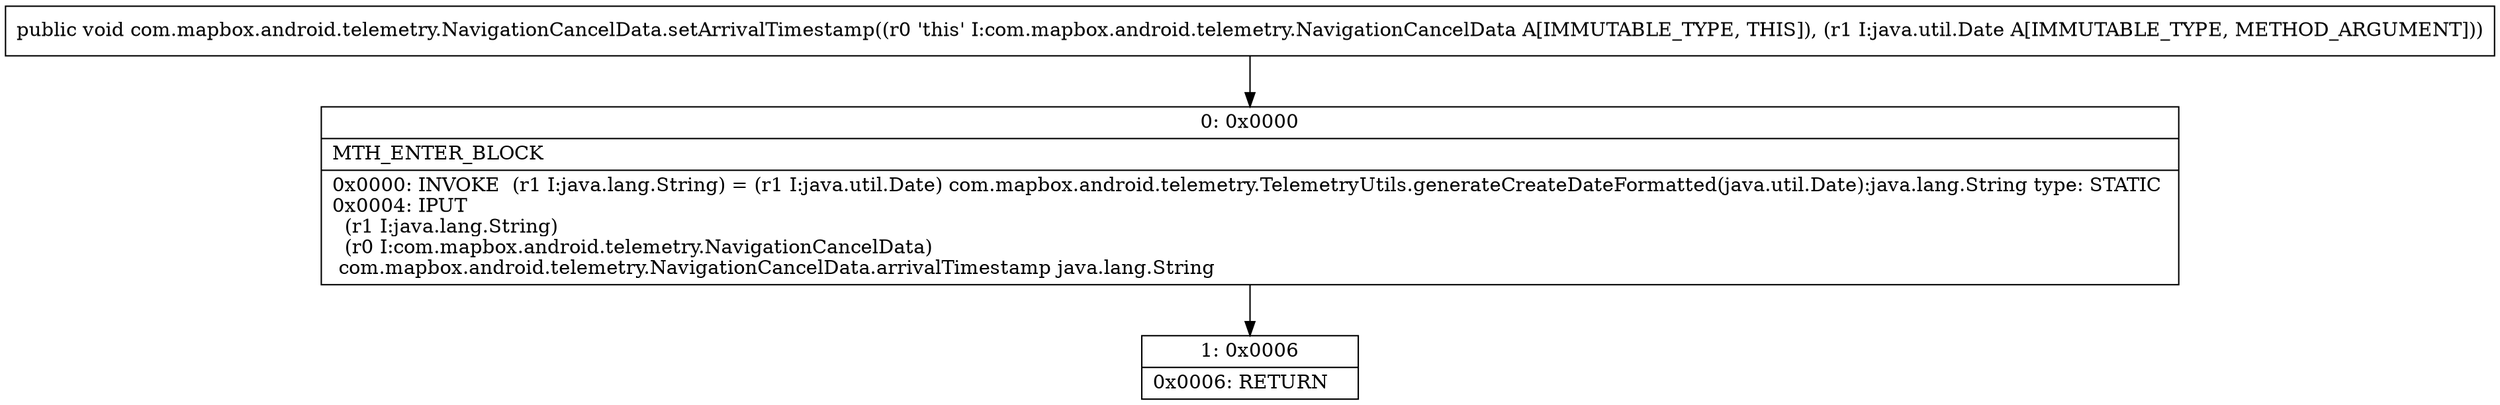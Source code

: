 digraph "CFG forcom.mapbox.android.telemetry.NavigationCancelData.setArrivalTimestamp(Ljava\/util\/Date;)V" {
Node_0 [shape=record,label="{0\:\ 0x0000|MTH_ENTER_BLOCK\l|0x0000: INVOKE  (r1 I:java.lang.String) = (r1 I:java.util.Date) com.mapbox.android.telemetry.TelemetryUtils.generateCreateDateFormatted(java.util.Date):java.lang.String type: STATIC \l0x0004: IPUT  \l  (r1 I:java.lang.String)\l  (r0 I:com.mapbox.android.telemetry.NavigationCancelData)\l com.mapbox.android.telemetry.NavigationCancelData.arrivalTimestamp java.lang.String \l}"];
Node_1 [shape=record,label="{1\:\ 0x0006|0x0006: RETURN   \l}"];
MethodNode[shape=record,label="{public void com.mapbox.android.telemetry.NavigationCancelData.setArrivalTimestamp((r0 'this' I:com.mapbox.android.telemetry.NavigationCancelData A[IMMUTABLE_TYPE, THIS]), (r1 I:java.util.Date A[IMMUTABLE_TYPE, METHOD_ARGUMENT])) }"];
MethodNode -> Node_0;
Node_0 -> Node_1;
}

